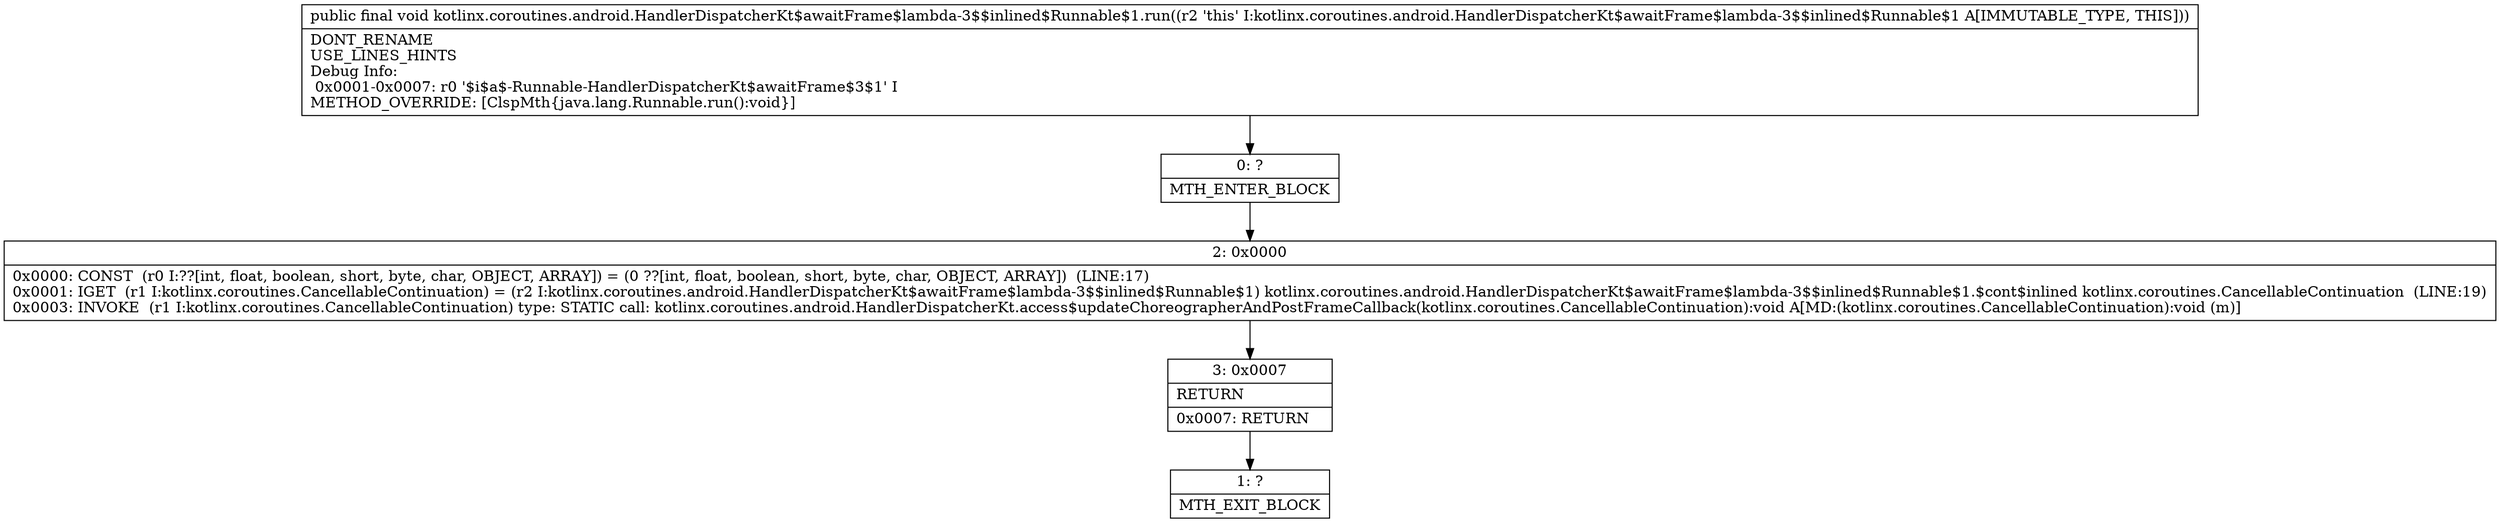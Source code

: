 digraph "CFG forkotlinx.coroutines.android.HandlerDispatcherKt$awaitFrame$lambda\-3$$inlined$Runnable$1.run()V" {
Node_0 [shape=record,label="{0\:\ ?|MTH_ENTER_BLOCK\l}"];
Node_2 [shape=record,label="{2\:\ 0x0000|0x0000: CONST  (r0 I:??[int, float, boolean, short, byte, char, OBJECT, ARRAY]) = (0 ??[int, float, boolean, short, byte, char, OBJECT, ARRAY])  (LINE:17)\l0x0001: IGET  (r1 I:kotlinx.coroutines.CancellableContinuation) = (r2 I:kotlinx.coroutines.android.HandlerDispatcherKt$awaitFrame$lambda\-3$$inlined$Runnable$1) kotlinx.coroutines.android.HandlerDispatcherKt$awaitFrame$lambda\-3$$inlined$Runnable$1.$cont$inlined kotlinx.coroutines.CancellableContinuation  (LINE:19)\l0x0003: INVOKE  (r1 I:kotlinx.coroutines.CancellableContinuation) type: STATIC call: kotlinx.coroutines.android.HandlerDispatcherKt.access$updateChoreographerAndPostFrameCallback(kotlinx.coroutines.CancellableContinuation):void A[MD:(kotlinx.coroutines.CancellableContinuation):void (m)]\l}"];
Node_3 [shape=record,label="{3\:\ 0x0007|RETURN\l|0x0007: RETURN   \l}"];
Node_1 [shape=record,label="{1\:\ ?|MTH_EXIT_BLOCK\l}"];
MethodNode[shape=record,label="{public final void kotlinx.coroutines.android.HandlerDispatcherKt$awaitFrame$lambda\-3$$inlined$Runnable$1.run((r2 'this' I:kotlinx.coroutines.android.HandlerDispatcherKt$awaitFrame$lambda\-3$$inlined$Runnable$1 A[IMMUTABLE_TYPE, THIS]))  | DONT_RENAME\lUSE_LINES_HINTS\lDebug Info:\l  0x0001\-0x0007: r0 '$i$a$\-Runnable\-HandlerDispatcherKt$awaitFrame$3$1' I\lMETHOD_OVERRIDE: [ClspMth\{java.lang.Runnable.run():void\}]\l}"];
MethodNode -> Node_0;Node_0 -> Node_2;
Node_2 -> Node_3;
Node_3 -> Node_1;
}

